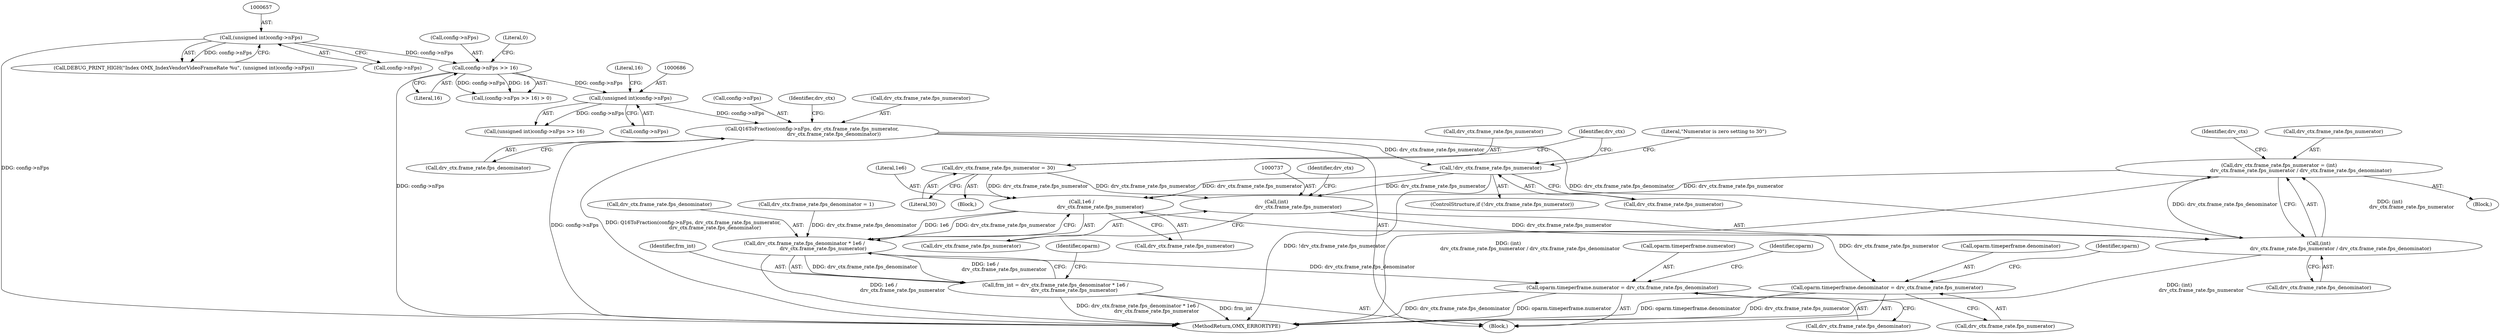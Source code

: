 digraph "0_Android_560ccdb509a7b86186fac0fce1b25bd9a3e6a6e8_1@integer" {
"1000729" [label="(Call,drv_ctx.frame_rate.fps_numerator = (int)\n                            drv_ctx.frame_rate.fps_numerator / drv_ctx.frame_rate.fps_denominator)"];
"1000735" [label="(Call,(int)\n                            drv_ctx.frame_rate.fps_numerator / drv_ctx.frame_rate.fps_denominator)"];
"1000736" [label="(Call,(int)\n                            drv_ctx.frame_rate.fps_numerator)"];
"1000715" [label="(Call,drv_ctx.frame_rate.fps_numerator = 30)"];
"1000706" [label="(Call,!drv_ctx.frame_rate.fps_numerator)"];
"1000691" [label="(Call,Q16ToFraction(config->nFps, drv_ctx.frame_rate.fps_numerator,\n                            drv_ctx.frame_rate.fps_denominator))"];
"1000685" [label="(Call,(unsigned int)config->nFps)"];
"1000675" [label="(Call,config->nFps >> 16)"];
"1000656" [label="(Call,(unsigned int)config->nFps)"];
"1000763" [label="(Call,1e6 /\n                        drv_ctx.frame_rate.fps_numerator)"];
"1000757" [label="(Call,drv_ctx.frame_rate.fps_denominator * 1e6 /\n                        drv_ctx.frame_rate.fps_numerator)"];
"1000755" [label="(Call,frm_int = drv_ctx.frame_rate.fps_denominator * 1e6 /\n                        drv_ctx.frame_rate.fps_numerator)"];
"1000771" [label="(Call,oparm.timeperframe.numerator = drv_ctx.frame_rate.fps_denominator)"];
"1000782" [label="(Call,oparm.timeperframe.denominator = drv_ctx.frame_rate.fps_numerator)"];
"1000772" [label="(Call,oparm.timeperframe.numerator)"];
"1000674" [label="(Call,(config->nFps >> 16) > 0)"];
"1000658" [label="(Call,config->nFps)"];
"1000755" [label="(Call,frm_int = drv_ctx.frame_rate.fps_denominator * 1e6 /\n                        drv_ctx.frame_rate.fps_numerator)"];
"1000714" [label="(Literal,\"Numerator is zero setting to 30\")"];
"1000721" [label="(Literal,30)"];
"1000691" [label="(Call,Q16ToFraction(config->nFps, drv_ctx.frame_rate.fps_numerator,\n                            drv_ctx.frame_rate.fps_denominator))"];
"1000758" [label="(Call,drv_ctx.frame_rate.fps_denominator)"];
"1000796" [label="(Identifier,sparm)"];
"1000783" [label="(Call,oparm.timeperframe.denominator)"];
"1000771" [label="(Call,oparm.timeperframe.numerator = drv_ctx.frame_rate.fps_denominator)"];
"1000763" [label="(Call,1e6 /\n                        drv_ctx.frame_rate.fps_numerator)"];
"1000730" [label="(Call,drv_ctx.frame_rate.fps_numerator)"];
"1000738" [label="(Call,drv_ctx.frame_rate.fps_numerator)"];
"1000700" [label="(Call,drv_ctx.frame_rate.fps_denominator)"];
"1000681" [label="(Block,)"];
"1000729" [label="(Call,drv_ctx.frame_rate.fps_numerator = (int)\n                            drv_ctx.frame_rate.fps_numerator / drv_ctx.frame_rate.fps_denominator)"];
"1000695" [label="(Call,drv_ctx.frame_rate.fps_numerator)"];
"1000712" [label="(Block,)"];
"1000751" [label="(Identifier,drv_ctx)"];
"1000716" [label="(Call,drv_ctx.frame_rate.fps_numerator)"];
"1000743" [label="(Call,drv_ctx.frame_rate.fps_denominator)"];
"1000735" [label="(Call,(int)\n                            drv_ctx.frame_rate.fps_numerator / drv_ctx.frame_rate.fps_denominator)"];
"1000777" [label="(Call,drv_ctx.frame_rate.fps_denominator)"];
"1000656" [label="(Call,(unsigned int)config->nFps)"];
"1000765" [label="(Call,drv_ctx.frame_rate.fps_numerator)"];
"1000707" [label="(Call,drv_ctx.frame_rate.fps_numerator)"];
"1000782" [label="(Call,oparm.timeperframe.denominator = drv_ctx.frame_rate.fps_numerator)"];
"1000706" [label="(Call,!drv_ctx.frame_rate.fps_numerator)"];
"1000690" [label="(Literal,16)"];
"1000764" [label="(Literal,1e6)"];
"1000725" [label="(Identifier,drv_ctx)"];
"1000676" [label="(Call,config->nFps)"];
"1001056" [label="(MethodReturn,OMX_ERRORTYPE)"];
"1000692" [label="(Call,config->nFps)"];
"1000679" [label="(Literal,16)"];
"1000757" [label="(Call,drv_ctx.frame_rate.fps_denominator * 1e6 /\n                        drv_ctx.frame_rate.fps_numerator)"];
"1000788" [label="(Call,drv_ctx.frame_rate.fps_numerator)"];
"1000654" [label="(Call,DEBUG_PRINT_HIGH(\"Index OMX_IndexVendorVideoFrameRate %u\", (unsigned int)config->nFps))"];
"1000715" [label="(Call,drv_ctx.frame_rate.fps_numerator = 30)"];
"1000756" [label="(Identifier,frm_int)"];
"1000684" [label="(Call,(unsigned int)config->nFps >> 16)"];
"1000745" [label="(Identifier,drv_ctx)"];
"1000736" [label="(Call,(int)\n                            drv_ctx.frame_rate.fps_numerator)"];
"1000705" [label="(ControlStructure,if (!drv_ctx.frame_rate.fps_numerator))"];
"1000774" [label="(Identifier,oparm)"];
"1000709" [label="(Identifier,drv_ctx)"];
"1000675" [label="(Call,config->nFps >> 16)"];
"1000748" [label="(Call,drv_ctx.frame_rate.fps_denominator = 1)"];
"1000728" [label="(Block,)"];
"1000680" [label="(Literal,0)"];
"1000687" [label="(Call,config->nFps)"];
"1000785" [label="(Identifier,oparm)"];
"1000685" [label="(Call,(unsigned int)config->nFps)"];
"1000729" -> "1000728"  [label="AST: "];
"1000729" -> "1000735"  [label="CFG: "];
"1000730" -> "1000729"  [label="AST: "];
"1000735" -> "1000729"  [label="AST: "];
"1000751" -> "1000729"  [label="CFG: "];
"1000729" -> "1001056"  [label="DDG: (int)\n                            drv_ctx.frame_rate.fps_numerator / drv_ctx.frame_rate.fps_denominator"];
"1000735" -> "1000729"  [label="DDG: (int)\n                            drv_ctx.frame_rate.fps_numerator"];
"1000735" -> "1000729"  [label="DDG: drv_ctx.frame_rate.fps_denominator"];
"1000729" -> "1000763"  [label="DDG: drv_ctx.frame_rate.fps_numerator"];
"1000735" -> "1000743"  [label="CFG: "];
"1000736" -> "1000735"  [label="AST: "];
"1000743" -> "1000735"  [label="AST: "];
"1000735" -> "1001056"  [label="DDG: (int)\n                            drv_ctx.frame_rate.fps_numerator"];
"1000736" -> "1000735"  [label="DDG: drv_ctx.frame_rate.fps_numerator"];
"1000691" -> "1000735"  [label="DDG: drv_ctx.frame_rate.fps_denominator"];
"1000736" -> "1000738"  [label="CFG: "];
"1000737" -> "1000736"  [label="AST: "];
"1000738" -> "1000736"  [label="AST: "];
"1000745" -> "1000736"  [label="CFG: "];
"1000715" -> "1000736"  [label="DDG: drv_ctx.frame_rate.fps_numerator"];
"1000706" -> "1000736"  [label="DDG: drv_ctx.frame_rate.fps_numerator"];
"1000715" -> "1000712"  [label="AST: "];
"1000715" -> "1000721"  [label="CFG: "];
"1000716" -> "1000715"  [label="AST: "];
"1000721" -> "1000715"  [label="AST: "];
"1000725" -> "1000715"  [label="CFG: "];
"1000715" -> "1000763"  [label="DDG: drv_ctx.frame_rate.fps_numerator"];
"1000706" -> "1000705"  [label="AST: "];
"1000706" -> "1000707"  [label="CFG: "];
"1000707" -> "1000706"  [label="AST: "];
"1000714" -> "1000706"  [label="CFG: "];
"1000725" -> "1000706"  [label="CFG: "];
"1000706" -> "1001056"  [label="DDG: !drv_ctx.frame_rate.fps_numerator"];
"1000691" -> "1000706"  [label="DDG: drv_ctx.frame_rate.fps_numerator"];
"1000706" -> "1000763"  [label="DDG: drv_ctx.frame_rate.fps_numerator"];
"1000691" -> "1000681"  [label="AST: "];
"1000691" -> "1000700"  [label="CFG: "];
"1000692" -> "1000691"  [label="AST: "];
"1000695" -> "1000691"  [label="AST: "];
"1000700" -> "1000691"  [label="AST: "];
"1000709" -> "1000691"  [label="CFG: "];
"1000691" -> "1001056"  [label="DDG: config->nFps"];
"1000691" -> "1001056"  [label="DDG: Q16ToFraction(config->nFps, drv_ctx.frame_rate.fps_numerator,\n                            drv_ctx.frame_rate.fps_denominator)"];
"1000685" -> "1000691"  [label="DDG: config->nFps"];
"1000685" -> "1000684"  [label="AST: "];
"1000685" -> "1000687"  [label="CFG: "];
"1000686" -> "1000685"  [label="AST: "];
"1000687" -> "1000685"  [label="AST: "];
"1000690" -> "1000685"  [label="CFG: "];
"1000685" -> "1000684"  [label="DDG: config->nFps"];
"1000675" -> "1000685"  [label="DDG: config->nFps"];
"1000675" -> "1000674"  [label="AST: "];
"1000675" -> "1000679"  [label="CFG: "];
"1000676" -> "1000675"  [label="AST: "];
"1000679" -> "1000675"  [label="AST: "];
"1000680" -> "1000675"  [label="CFG: "];
"1000675" -> "1001056"  [label="DDG: config->nFps"];
"1000675" -> "1000674"  [label="DDG: config->nFps"];
"1000675" -> "1000674"  [label="DDG: 16"];
"1000656" -> "1000675"  [label="DDG: config->nFps"];
"1000656" -> "1000654"  [label="AST: "];
"1000656" -> "1000658"  [label="CFG: "];
"1000657" -> "1000656"  [label="AST: "];
"1000658" -> "1000656"  [label="AST: "];
"1000654" -> "1000656"  [label="CFG: "];
"1000656" -> "1001056"  [label="DDG: config->nFps"];
"1000656" -> "1000654"  [label="DDG: config->nFps"];
"1000763" -> "1000757"  [label="AST: "];
"1000763" -> "1000765"  [label="CFG: "];
"1000764" -> "1000763"  [label="AST: "];
"1000765" -> "1000763"  [label="AST: "];
"1000757" -> "1000763"  [label="CFG: "];
"1000763" -> "1000757"  [label="DDG: 1e6"];
"1000763" -> "1000757"  [label="DDG: drv_ctx.frame_rate.fps_numerator"];
"1000763" -> "1000782"  [label="DDG: drv_ctx.frame_rate.fps_numerator"];
"1000757" -> "1000755"  [label="AST: "];
"1000758" -> "1000757"  [label="AST: "];
"1000755" -> "1000757"  [label="CFG: "];
"1000757" -> "1001056"  [label="DDG: 1e6 /\n                        drv_ctx.frame_rate.fps_numerator"];
"1000757" -> "1000755"  [label="DDG: drv_ctx.frame_rate.fps_denominator"];
"1000757" -> "1000755"  [label="DDG: 1e6 /\n                        drv_ctx.frame_rate.fps_numerator"];
"1000748" -> "1000757"  [label="DDG: drv_ctx.frame_rate.fps_denominator"];
"1000757" -> "1000771"  [label="DDG: drv_ctx.frame_rate.fps_denominator"];
"1000755" -> "1000681"  [label="AST: "];
"1000756" -> "1000755"  [label="AST: "];
"1000774" -> "1000755"  [label="CFG: "];
"1000755" -> "1001056"  [label="DDG: drv_ctx.frame_rate.fps_denominator * 1e6 /\n                        drv_ctx.frame_rate.fps_numerator"];
"1000755" -> "1001056"  [label="DDG: frm_int"];
"1000771" -> "1000681"  [label="AST: "];
"1000771" -> "1000777"  [label="CFG: "];
"1000772" -> "1000771"  [label="AST: "];
"1000777" -> "1000771"  [label="AST: "];
"1000785" -> "1000771"  [label="CFG: "];
"1000771" -> "1001056"  [label="DDG: drv_ctx.frame_rate.fps_denominator"];
"1000771" -> "1001056"  [label="DDG: oparm.timeperframe.numerator"];
"1000782" -> "1000681"  [label="AST: "];
"1000782" -> "1000788"  [label="CFG: "];
"1000783" -> "1000782"  [label="AST: "];
"1000788" -> "1000782"  [label="AST: "];
"1000796" -> "1000782"  [label="CFG: "];
"1000782" -> "1001056"  [label="DDG: drv_ctx.frame_rate.fps_numerator"];
"1000782" -> "1001056"  [label="DDG: oparm.timeperframe.denominator"];
}
